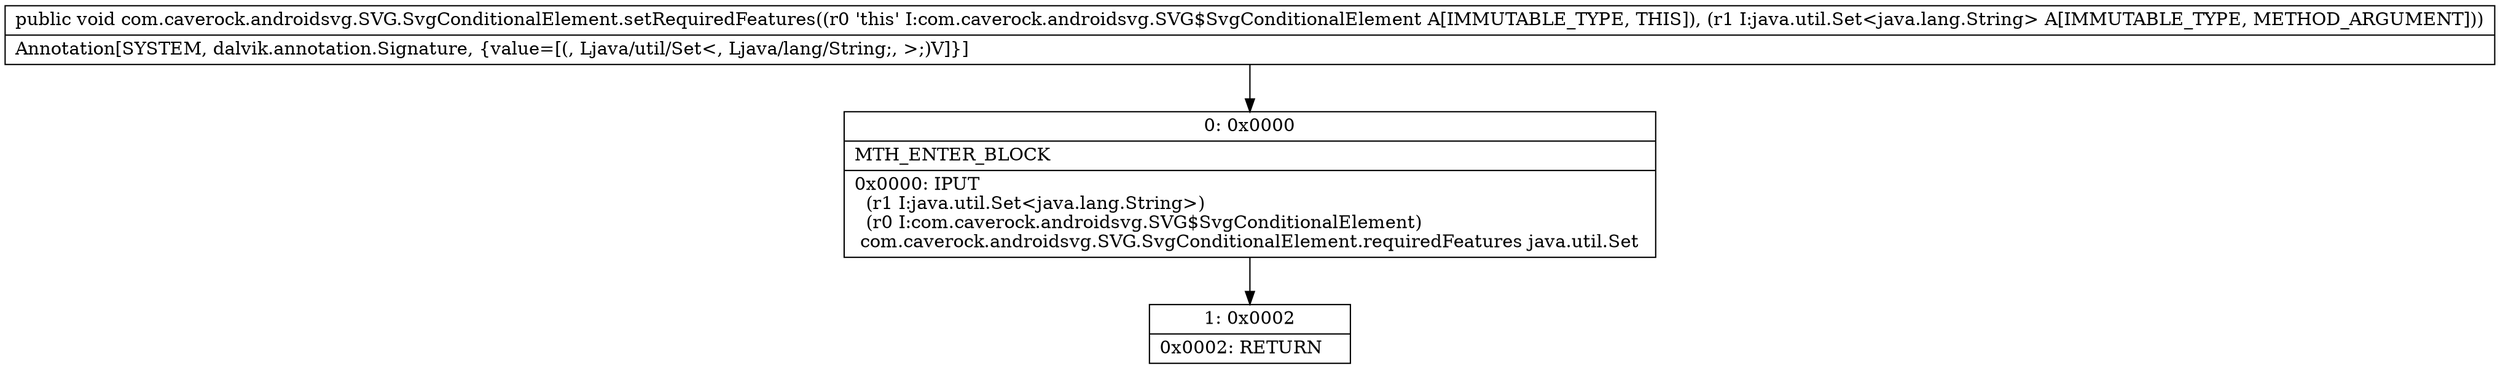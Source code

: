 digraph "CFG forcom.caverock.androidsvg.SVG.SvgConditionalElement.setRequiredFeatures(Ljava\/util\/Set;)V" {
Node_0 [shape=record,label="{0\:\ 0x0000|MTH_ENTER_BLOCK\l|0x0000: IPUT  \l  (r1 I:java.util.Set\<java.lang.String\>)\l  (r0 I:com.caverock.androidsvg.SVG$SvgConditionalElement)\l com.caverock.androidsvg.SVG.SvgConditionalElement.requiredFeatures java.util.Set \l}"];
Node_1 [shape=record,label="{1\:\ 0x0002|0x0002: RETURN   \l}"];
MethodNode[shape=record,label="{public void com.caverock.androidsvg.SVG.SvgConditionalElement.setRequiredFeatures((r0 'this' I:com.caverock.androidsvg.SVG$SvgConditionalElement A[IMMUTABLE_TYPE, THIS]), (r1 I:java.util.Set\<java.lang.String\> A[IMMUTABLE_TYPE, METHOD_ARGUMENT]))  | Annotation[SYSTEM, dalvik.annotation.Signature, \{value=[(, Ljava\/util\/Set\<, Ljava\/lang\/String;, \>;)V]\}]\l}"];
MethodNode -> Node_0;
Node_0 -> Node_1;
}

